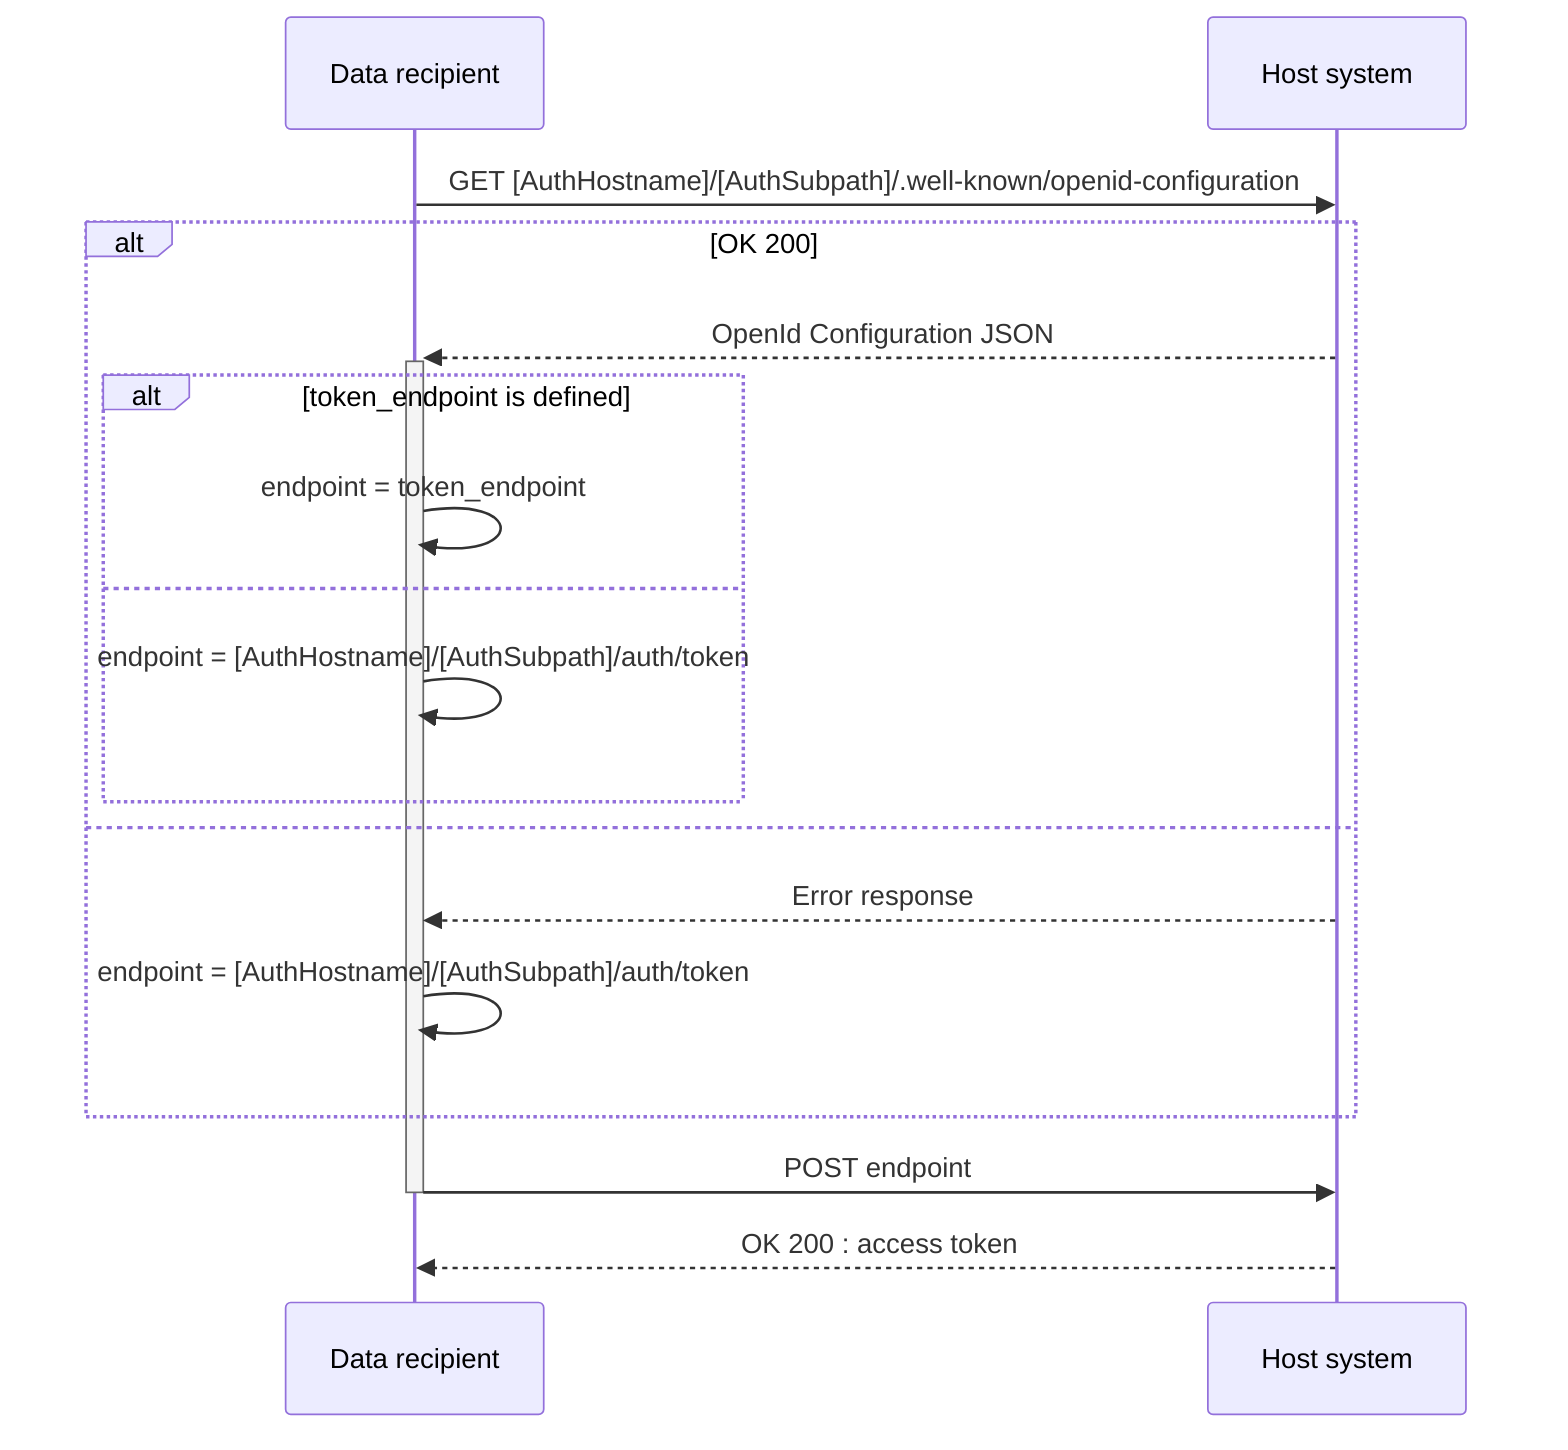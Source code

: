sequenceDiagram
    Data recipient->>Host system: GET [AuthHostname]/[AuthSubpath]/.well-known/openid-configuration
    alt OK 200
        Host system-->>+Data recipient: OpenId Configuration JSON
        alt token_endpoint is defined
            Data recipient->>Data recipient: endpoint = token_endpoint
        else
            Data recipient->>Data recipient: endpoint = [AuthHostname]/[AuthSubpath]/auth/token
        end


    else
        Host system-->>Data recipient: Error response
        Data recipient->>Data recipient: endpoint = [AuthHostname]/[AuthSubpath]/auth/token
    end
        Data recipient->>-Host system: POST endpoint
        Host system-->>Data recipient: OK 200 : access token